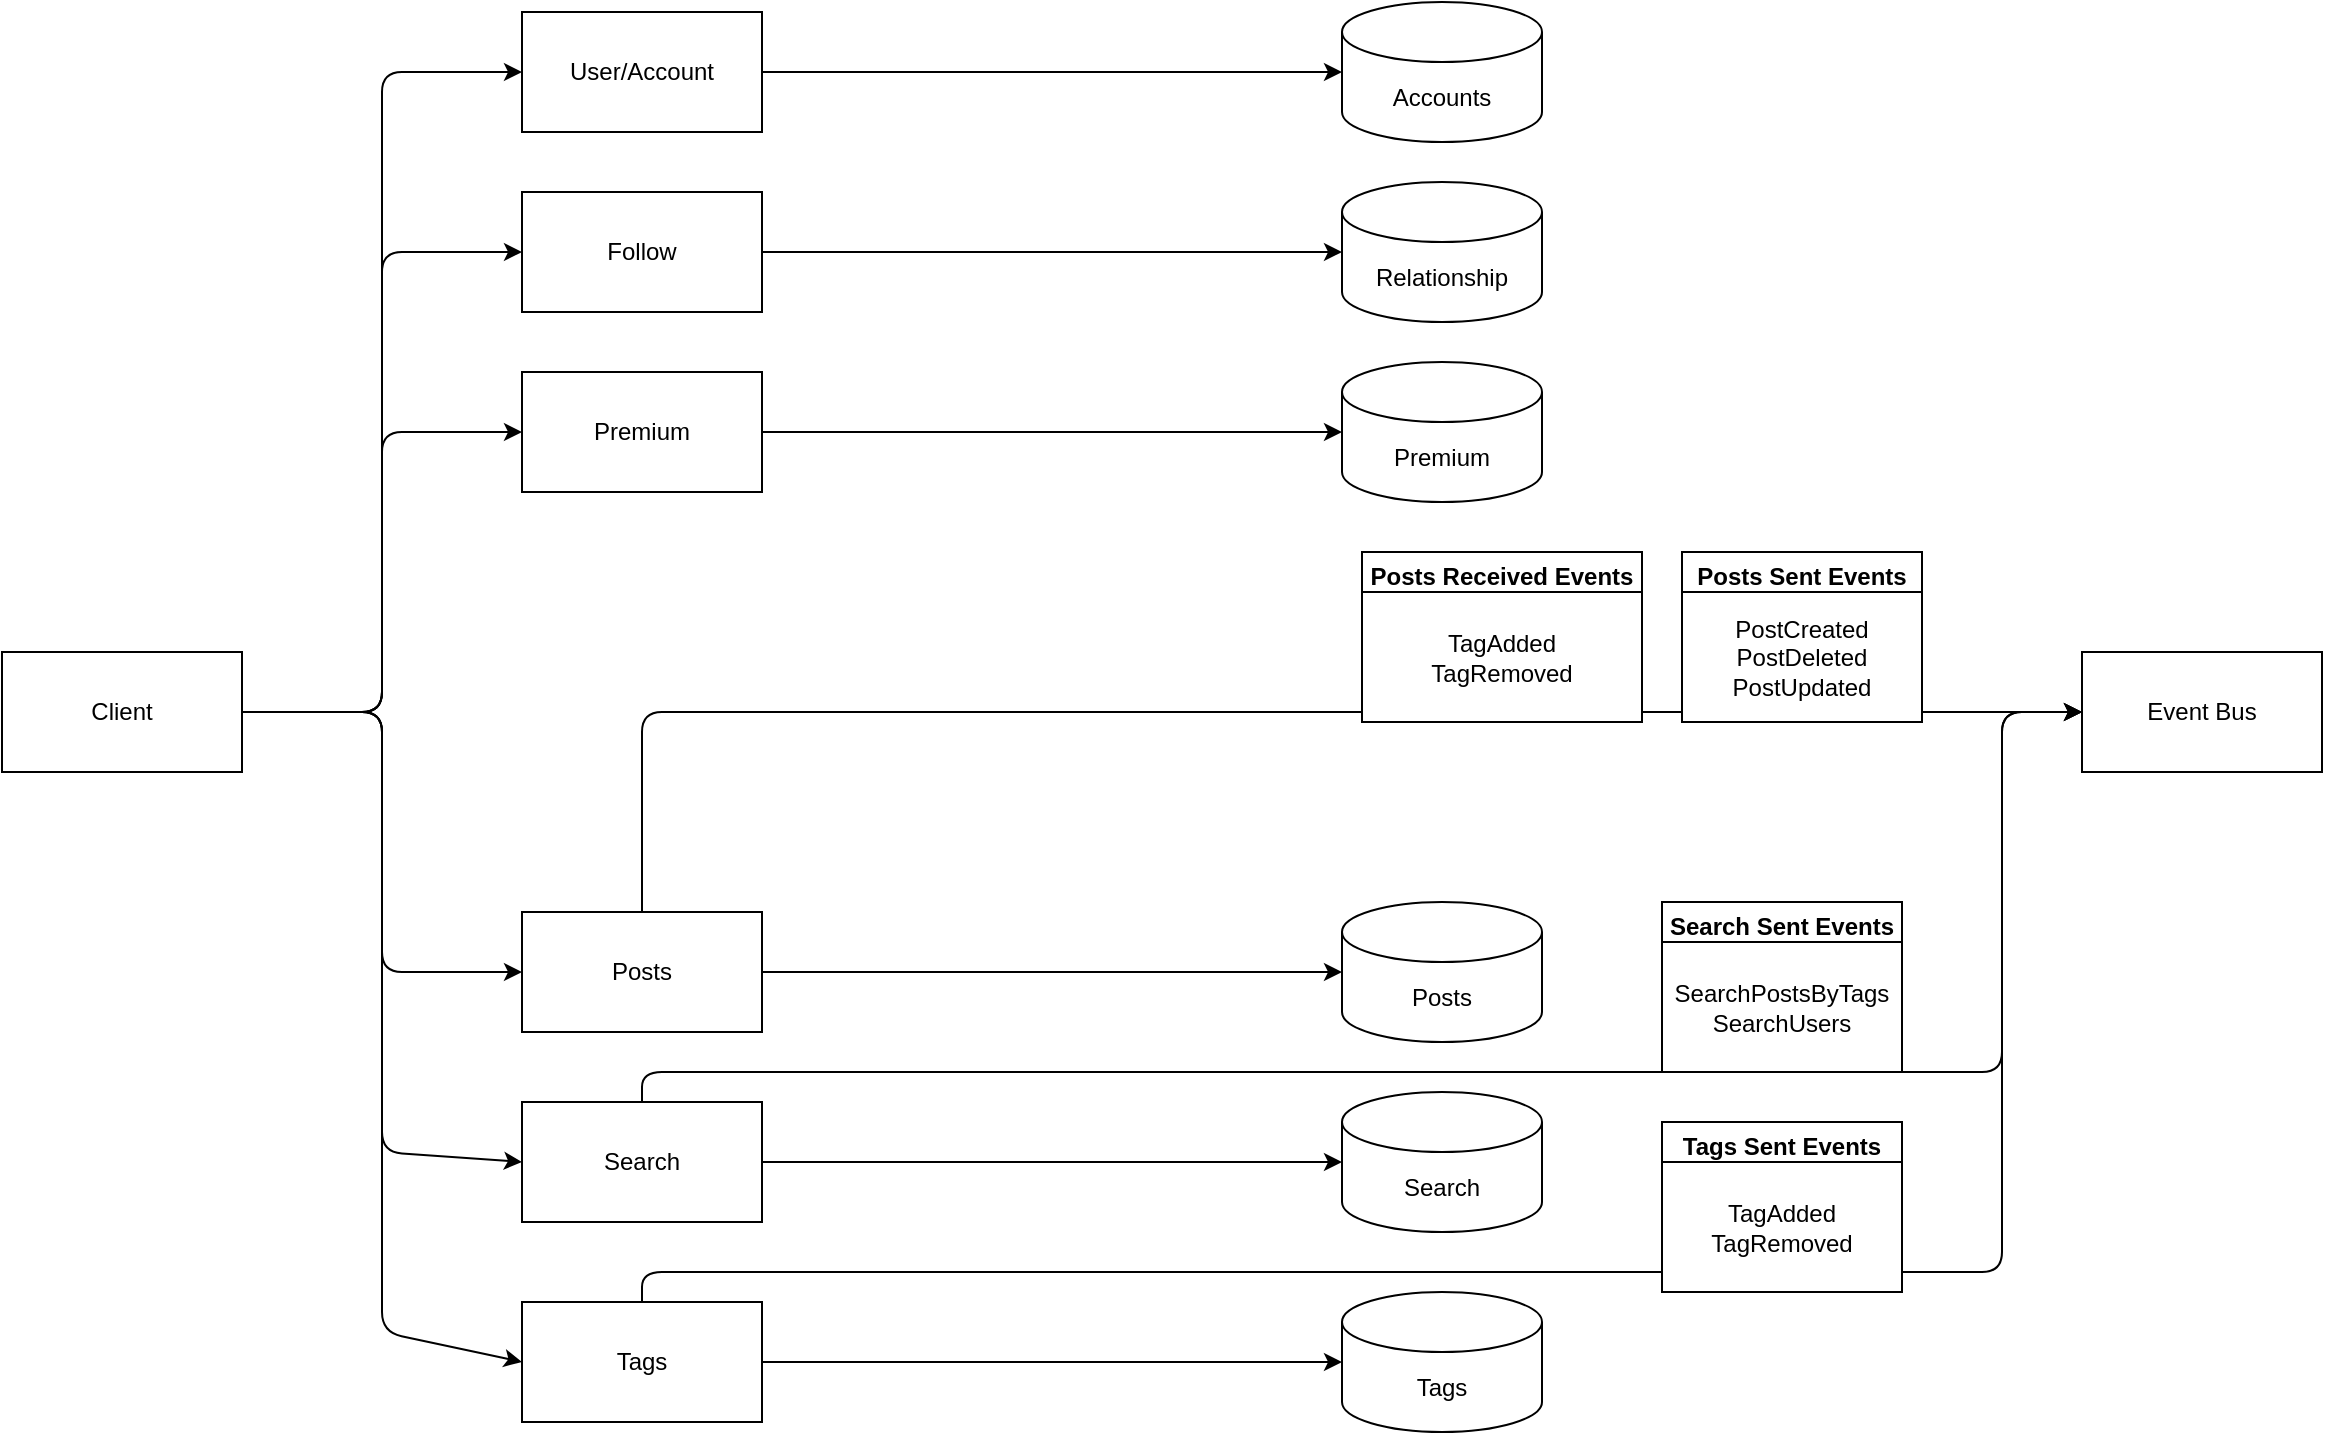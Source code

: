 <mxfile>
    <diagram id="Gvop6OyZS1tVDtoL9f6q" name="Page-1">
        <mxGraphModel dx="2205" dy="1108" grid="1" gridSize="10" guides="1" tooltips="1" connect="1" arrows="1" fold="1" page="1" pageScale="1" pageWidth="850" pageHeight="1100" math="0" shadow="0">
            <root>
                <mxCell id="0"/>
                <mxCell id="1" parent="0"/>
                <mxCell id="5" style="edgeStyle=orthogonalEdgeStyle;html=1;exitX=1;exitY=0.5;exitDx=0;exitDy=0;entryX=0;entryY=0.5;entryDx=0;entryDy=0;" parent="1" source="2" target="3" edge="1">
                    <mxGeometry relative="1" as="geometry"/>
                </mxCell>
                <mxCell id="6" style="edgeStyle=orthogonalEdgeStyle;html=1;entryX=0;entryY=0.5;entryDx=0;entryDy=0;" parent="1" source="2" target="4" edge="1">
                    <mxGeometry relative="1" as="geometry"/>
                </mxCell>
                <mxCell id="8" style="edgeStyle=orthogonalEdgeStyle;html=1;entryX=0;entryY=0.5;entryDx=0;entryDy=0;" parent="1" source="2" target="7" edge="1">
                    <mxGeometry relative="1" as="geometry"/>
                </mxCell>
                <mxCell id="22" style="edgeStyle=none;html=1;exitX=1;exitY=0.5;exitDx=0;exitDy=0;entryX=0;entryY=0.5;entryDx=0;entryDy=0;" edge="1" parent="1" source="2" target="18">
                    <mxGeometry relative="1" as="geometry">
                        <Array as="points">
                            <mxPoint x="150" y="390"/>
                            <mxPoint x="150" y="610"/>
                        </Array>
                    </mxGeometry>
                </mxCell>
                <mxCell id="23" style="edgeStyle=none;html=1;exitX=1;exitY=0.5;exitDx=0;exitDy=0;entryX=0;entryY=0.5;entryDx=0;entryDy=0;" edge="1" parent="1" source="2" target="17">
                    <mxGeometry relative="1" as="geometry">
                        <Array as="points">
                            <mxPoint x="150" y="390"/>
                            <mxPoint x="150" y="700"/>
                        </Array>
                    </mxGeometry>
                </mxCell>
                <mxCell id="2" value="Client" style="rounded=0;whiteSpace=wrap;html=1;" parent="1" vertex="1">
                    <mxGeometry x="-40" y="360" width="120" height="60" as="geometry"/>
                </mxCell>
                <mxCell id="12" style="edgeStyle=none;html=1;entryX=0;entryY=0.5;entryDx=0;entryDy=0;entryPerimeter=0;" parent="1" source="3" target="11" edge="1">
                    <mxGeometry relative="1" as="geometry"/>
                </mxCell>
                <mxCell id="3" value="User/Account" style="rounded=0;whiteSpace=wrap;html=1;" parent="1" vertex="1">
                    <mxGeometry x="220" y="40" width="120" height="60" as="geometry"/>
                </mxCell>
                <mxCell id="15" style="edgeStyle=none;html=1;entryX=0;entryY=0.5;entryDx=0;entryDy=0;entryPerimeter=0;" parent="1" source="4" target="14" edge="1">
                    <mxGeometry relative="1" as="geometry"/>
                </mxCell>
                <mxCell id="4" value="Follow" style="rounded=0;whiteSpace=wrap;html=1;" parent="1" vertex="1">
                    <mxGeometry x="220" y="130" width="120" height="60" as="geometry"/>
                </mxCell>
                <mxCell id="16" style="edgeStyle=none;html=1;entryX=0;entryY=0.5;entryDx=0;entryDy=0;entryPerimeter=0;" parent="1" source="7" target="13" edge="1">
                    <mxGeometry relative="1" as="geometry"/>
                </mxCell>
                <mxCell id="7" value="Premium" style="rounded=0;whiteSpace=wrap;html=1;" parent="1" vertex="1">
                    <mxGeometry x="220" y="220" width="120" height="60" as="geometry"/>
                </mxCell>
                <mxCell id="9" value="Event Bus" style="rounded=0;whiteSpace=wrap;html=1;" parent="1" vertex="1">
                    <mxGeometry x="1000" y="360" width="120" height="60" as="geometry"/>
                </mxCell>
                <mxCell id="11" value="Accounts" style="shape=cylinder3;whiteSpace=wrap;html=1;boundedLbl=1;backgroundOutline=1;size=15;" parent="1" vertex="1">
                    <mxGeometry x="630" y="35" width="100" height="70" as="geometry"/>
                </mxCell>
                <mxCell id="13" value="Premium" style="shape=cylinder3;whiteSpace=wrap;html=1;boundedLbl=1;backgroundOutline=1;size=15;" parent="1" vertex="1">
                    <mxGeometry x="630" y="215" width="100" height="70" as="geometry"/>
                </mxCell>
                <mxCell id="14" value="Relationship" style="shape=cylinder3;whiteSpace=wrap;html=1;boundedLbl=1;backgroundOutline=1;size=15;" parent="1" vertex="1">
                    <mxGeometry x="630" y="125" width="100" height="70" as="geometry"/>
                </mxCell>
                <mxCell id="35" style="edgeStyle=none;html=1;exitX=1;exitY=0.5;exitDx=0;exitDy=0;entryX=0;entryY=0.5;entryDx=0;entryDy=0;entryPerimeter=0;" edge="1" parent="1" source="17" target="33">
                    <mxGeometry relative="1" as="geometry"/>
                </mxCell>
                <mxCell id="41" style="edgeStyle=none;html=1;exitX=0.5;exitY=0;exitDx=0;exitDy=0;entryX=0;entryY=0.5;entryDx=0;entryDy=0;" edge="1" parent="1" source="17" target="9">
                    <mxGeometry relative="1" as="geometry">
                        <Array as="points">
                            <mxPoint x="280" y="670"/>
                            <mxPoint x="960" y="670"/>
                            <mxPoint x="960" y="390"/>
                        </Array>
                    </mxGeometry>
                </mxCell>
                <mxCell id="17" value="Tags" style="rounded=0;whiteSpace=wrap;html=1;" vertex="1" parent="1">
                    <mxGeometry x="220" y="685" width="120" height="60" as="geometry"/>
                </mxCell>
                <mxCell id="37" style="edgeStyle=none;html=1;exitX=1;exitY=0.5;exitDx=0;exitDy=0;" edge="1" parent="1" source="18" target="36">
                    <mxGeometry relative="1" as="geometry"/>
                </mxCell>
                <mxCell id="39" style="edgeStyle=none;html=1;exitX=0.5;exitY=0;exitDx=0;exitDy=0;entryX=0;entryY=0.5;entryDx=0;entryDy=0;" edge="1" parent="1" source="18" target="9">
                    <mxGeometry relative="1" as="geometry">
                        <Array as="points">
                            <mxPoint x="280" y="570"/>
                            <mxPoint x="960" y="570"/>
                            <mxPoint x="960" y="390"/>
                        </Array>
                    </mxGeometry>
                </mxCell>
                <mxCell id="18" value="Search" style="rounded=0;whiteSpace=wrap;html=1;" vertex="1" parent="1">
                    <mxGeometry x="220" y="585" width="120" height="60" as="geometry"/>
                </mxCell>
                <mxCell id="28" style="edgeStyle=none;html=1;exitX=1;exitY=0.5;exitDx=0;exitDy=0;entryX=0;entryY=0.5;entryDx=0;entryDy=0;entryPerimeter=0;" edge="1" parent="1" source="19" target="27">
                    <mxGeometry relative="1" as="geometry"/>
                </mxCell>
                <mxCell id="38" style="edgeStyle=none;html=1;exitX=0.5;exitY=0;exitDx=0;exitDy=0;entryX=0;entryY=0.5;entryDx=0;entryDy=0;" edge="1" parent="1" source="19" target="9">
                    <mxGeometry relative="1" as="geometry">
                        <Array as="points">
                            <mxPoint x="280" y="390"/>
                        </Array>
                    </mxGeometry>
                </mxCell>
                <mxCell id="19" value="Posts" style="rounded=0;whiteSpace=wrap;html=1;" vertex="1" parent="1">
                    <mxGeometry x="220" y="490" width="120" height="60" as="geometry"/>
                </mxCell>
                <mxCell id="21" value="" style="endArrow=classic;html=1;entryX=0;entryY=0.5;entryDx=0;entryDy=0;exitX=1;exitY=0.5;exitDx=0;exitDy=0;" edge="1" parent="1" source="2" target="19">
                    <mxGeometry width="50" height="50" relative="1" as="geometry">
                        <mxPoint x="290" y="510" as="sourcePoint"/>
                        <mxPoint x="340" y="460" as="targetPoint"/>
                        <Array as="points">
                            <mxPoint x="150" y="390"/>
                            <mxPoint x="150" y="520"/>
                        </Array>
                    </mxGeometry>
                </mxCell>
                <mxCell id="27" value="Posts" style="shape=cylinder3;whiteSpace=wrap;html=1;boundedLbl=1;backgroundOutline=1;size=15;" vertex="1" parent="1">
                    <mxGeometry x="630" y="485" width="100" height="70" as="geometry"/>
                </mxCell>
                <mxCell id="33" value="Tags" style="shape=cylinder3;whiteSpace=wrap;html=1;boundedLbl=1;backgroundOutline=1;size=15;" vertex="1" parent="1">
                    <mxGeometry x="630" y="680" width="100" height="70" as="geometry"/>
                </mxCell>
                <mxCell id="36" value="Search" style="shape=cylinder3;whiteSpace=wrap;html=1;boundedLbl=1;backgroundOutline=1;size=15;" vertex="1" parent="1">
                    <mxGeometry x="630" y="580" width="100" height="70" as="geometry"/>
                </mxCell>
                <mxCell id="48" value="Posts Sent Events" style="swimlane;" vertex="1" parent="1">
                    <mxGeometry x="800" y="310" width="120" height="85" as="geometry"/>
                </mxCell>
                <mxCell id="44" value="PostCreated&lt;br&gt;PostDeleted&lt;br&gt;PostUpdated" style="rounded=0;whiteSpace=wrap;html=1;direction=south;" vertex="1" parent="48">
                    <mxGeometry y="20" width="120" height="65" as="geometry"/>
                </mxCell>
                <mxCell id="52" value="Search Sent Events" style="swimlane;" vertex="1" parent="1">
                    <mxGeometry x="790" y="485" width="120" height="85" as="geometry"/>
                </mxCell>
                <mxCell id="53" value="SearchPostsByTags&lt;br&gt;SearchUsers" style="rounded=0;whiteSpace=wrap;html=1;direction=south;" vertex="1" parent="52">
                    <mxGeometry y="20" width="120" height="65" as="geometry"/>
                </mxCell>
                <mxCell id="54" value="Tags Sent Events" style="swimlane;" vertex="1" parent="1">
                    <mxGeometry x="790" y="595" width="120" height="85" as="geometry"/>
                </mxCell>
                <mxCell id="55" value="TagAdded&lt;br&gt;TagRemoved" style="rounded=0;whiteSpace=wrap;html=1;direction=south;" vertex="1" parent="54">
                    <mxGeometry y="20" width="120" height="65" as="geometry"/>
                </mxCell>
                <mxCell id="56" value="Posts Received Events" style="swimlane;" vertex="1" parent="1">
                    <mxGeometry x="640" y="310" width="140" height="85" as="geometry"/>
                </mxCell>
                <mxCell id="57" value="TagAdded&lt;br&gt;TagRemoved" style="rounded=0;whiteSpace=wrap;html=1;direction=south;" vertex="1" parent="56">
                    <mxGeometry y="20" width="140" height="65" as="geometry"/>
                </mxCell>
            </root>
        </mxGraphModel>
    </diagram>
</mxfile>